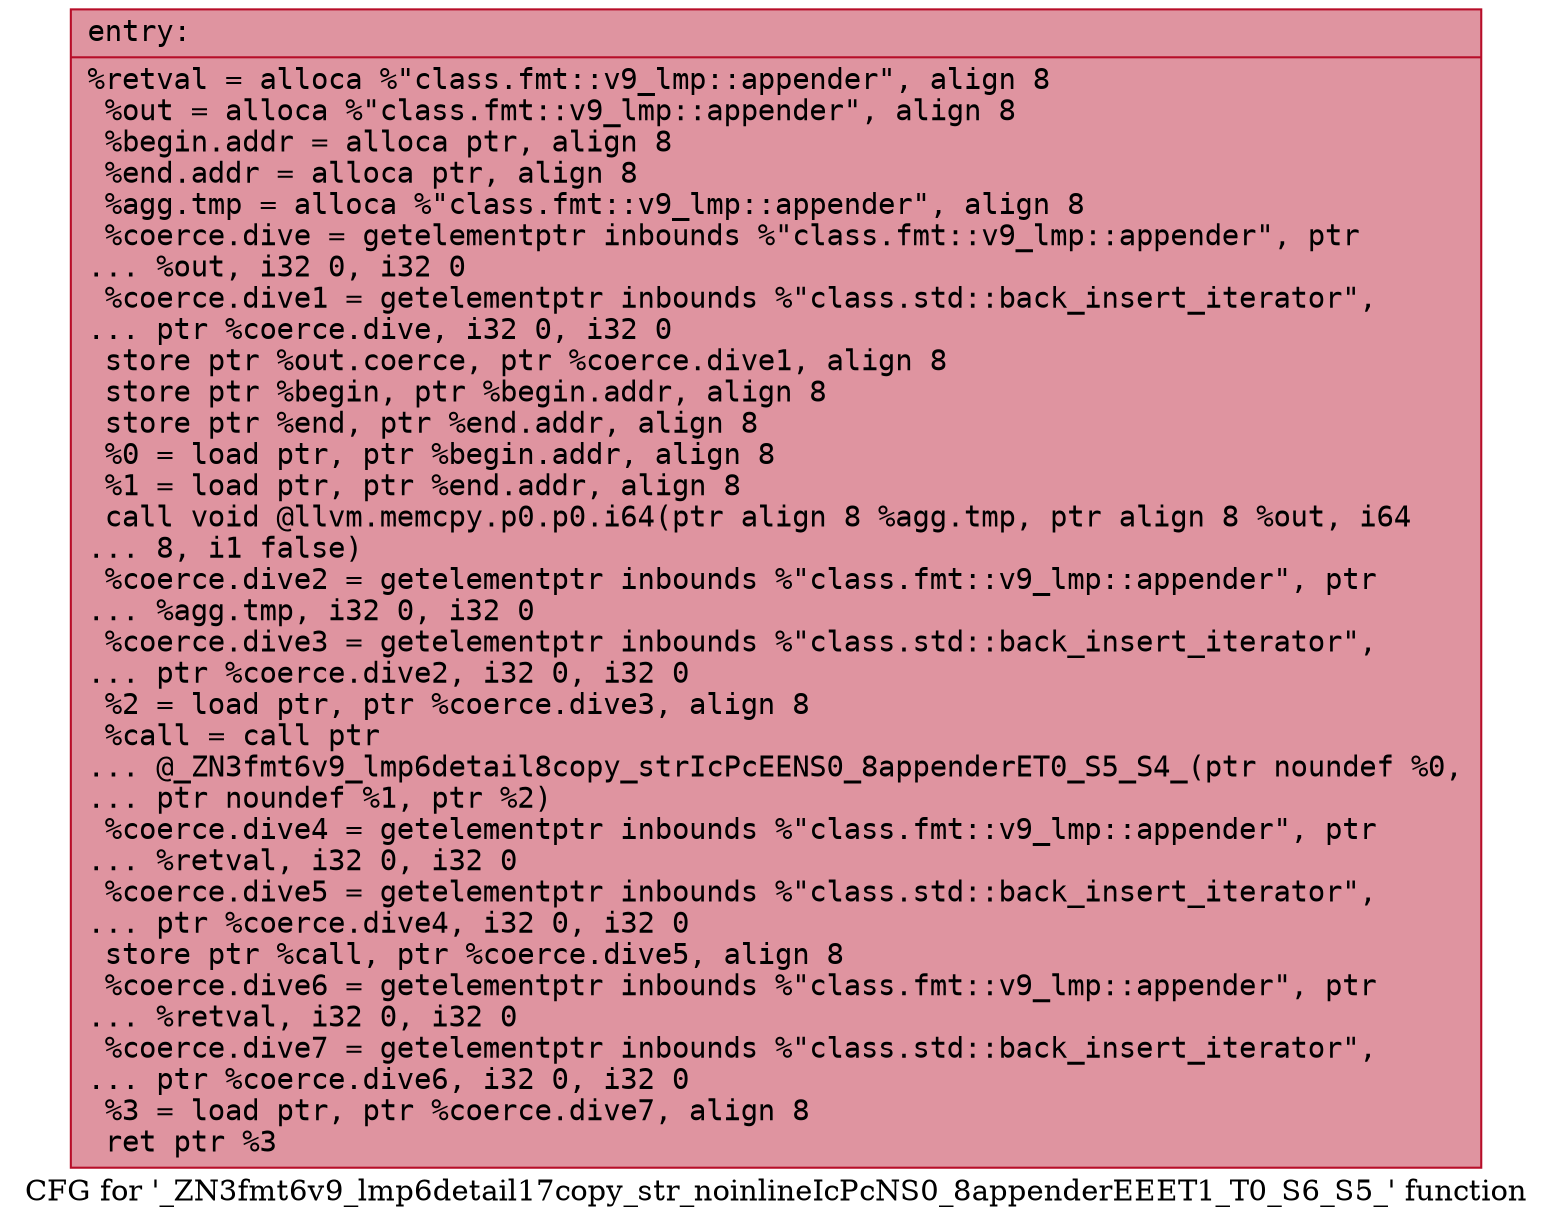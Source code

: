 digraph "CFG for '_ZN3fmt6v9_lmp6detail17copy_str_noinlineIcPcNS0_8appenderEEET1_T0_S6_S5_' function" {
	label="CFG for '_ZN3fmt6v9_lmp6detail17copy_str_noinlineIcPcNS0_8appenderEEET1_T0_S6_S5_' function";

	Node0x556bfec085e0 [shape=record,color="#b70d28ff", style=filled, fillcolor="#b70d2870" fontname="Courier",label="{entry:\l|  %retval = alloca %\"class.fmt::v9_lmp::appender\", align 8\l  %out = alloca %\"class.fmt::v9_lmp::appender\", align 8\l  %begin.addr = alloca ptr, align 8\l  %end.addr = alloca ptr, align 8\l  %agg.tmp = alloca %\"class.fmt::v9_lmp::appender\", align 8\l  %coerce.dive = getelementptr inbounds %\"class.fmt::v9_lmp::appender\", ptr\l... %out, i32 0, i32 0\l  %coerce.dive1 = getelementptr inbounds %\"class.std::back_insert_iterator\",\l... ptr %coerce.dive, i32 0, i32 0\l  store ptr %out.coerce, ptr %coerce.dive1, align 8\l  store ptr %begin, ptr %begin.addr, align 8\l  store ptr %end, ptr %end.addr, align 8\l  %0 = load ptr, ptr %begin.addr, align 8\l  %1 = load ptr, ptr %end.addr, align 8\l  call void @llvm.memcpy.p0.p0.i64(ptr align 8 %agg.tmp, ptr align 8 %out, i64\l... 8, i1 false)\l  %coerce.dive2 = getelementptr inbounds %\"class.fmt::v9_lmp::appender\", ptr\l... %agg.tmp, i32 0, i32 0\l  %coerce.dive3 = getelementptr inbounds %\"class.std::back_insert_iterator\",\l... ptr %coerce.dive2, i32 0, i32 0\l  %2 = load ptr, ptr %coerce.dive3, align 8\l  %call = call ptr\l... @_ZN3fmt6v9_lmp6detail8copy_strIcPcEENS0_8appenderET0_S5_S4_(ptr noundef %0,\l... ptr noundef %1, ptr %2)\l  %coerce.dive4 = getelementptr inbounds %\"class.fmt::v9_lmp::appender\", ptr\l... %retval, i32 0, i32 0\l  %coerce.dive5 = getelementptr inbounds %\"class.std::back_insert_iterator\",\l... ptr %coerce.dive4, i32 0, i32 0\l  store ptr %call, ptr %coerce.dive5, align 8\l  %coerce.dive6 = getelementptr inbounds %\"class.fmt::v9_lmp::appender\", ptr\l... %retval, i32 0, i32 0\l  %coerce.dive7 = getelementptr inbounds %\"class.std::back_insert_iterator\",\l... ptr %coerce.dive6, i32 0, i32 0\l  %3 = load ptr, ptr %coerce.dive7, align 8\l  ret ptr %3\l}"];
}

